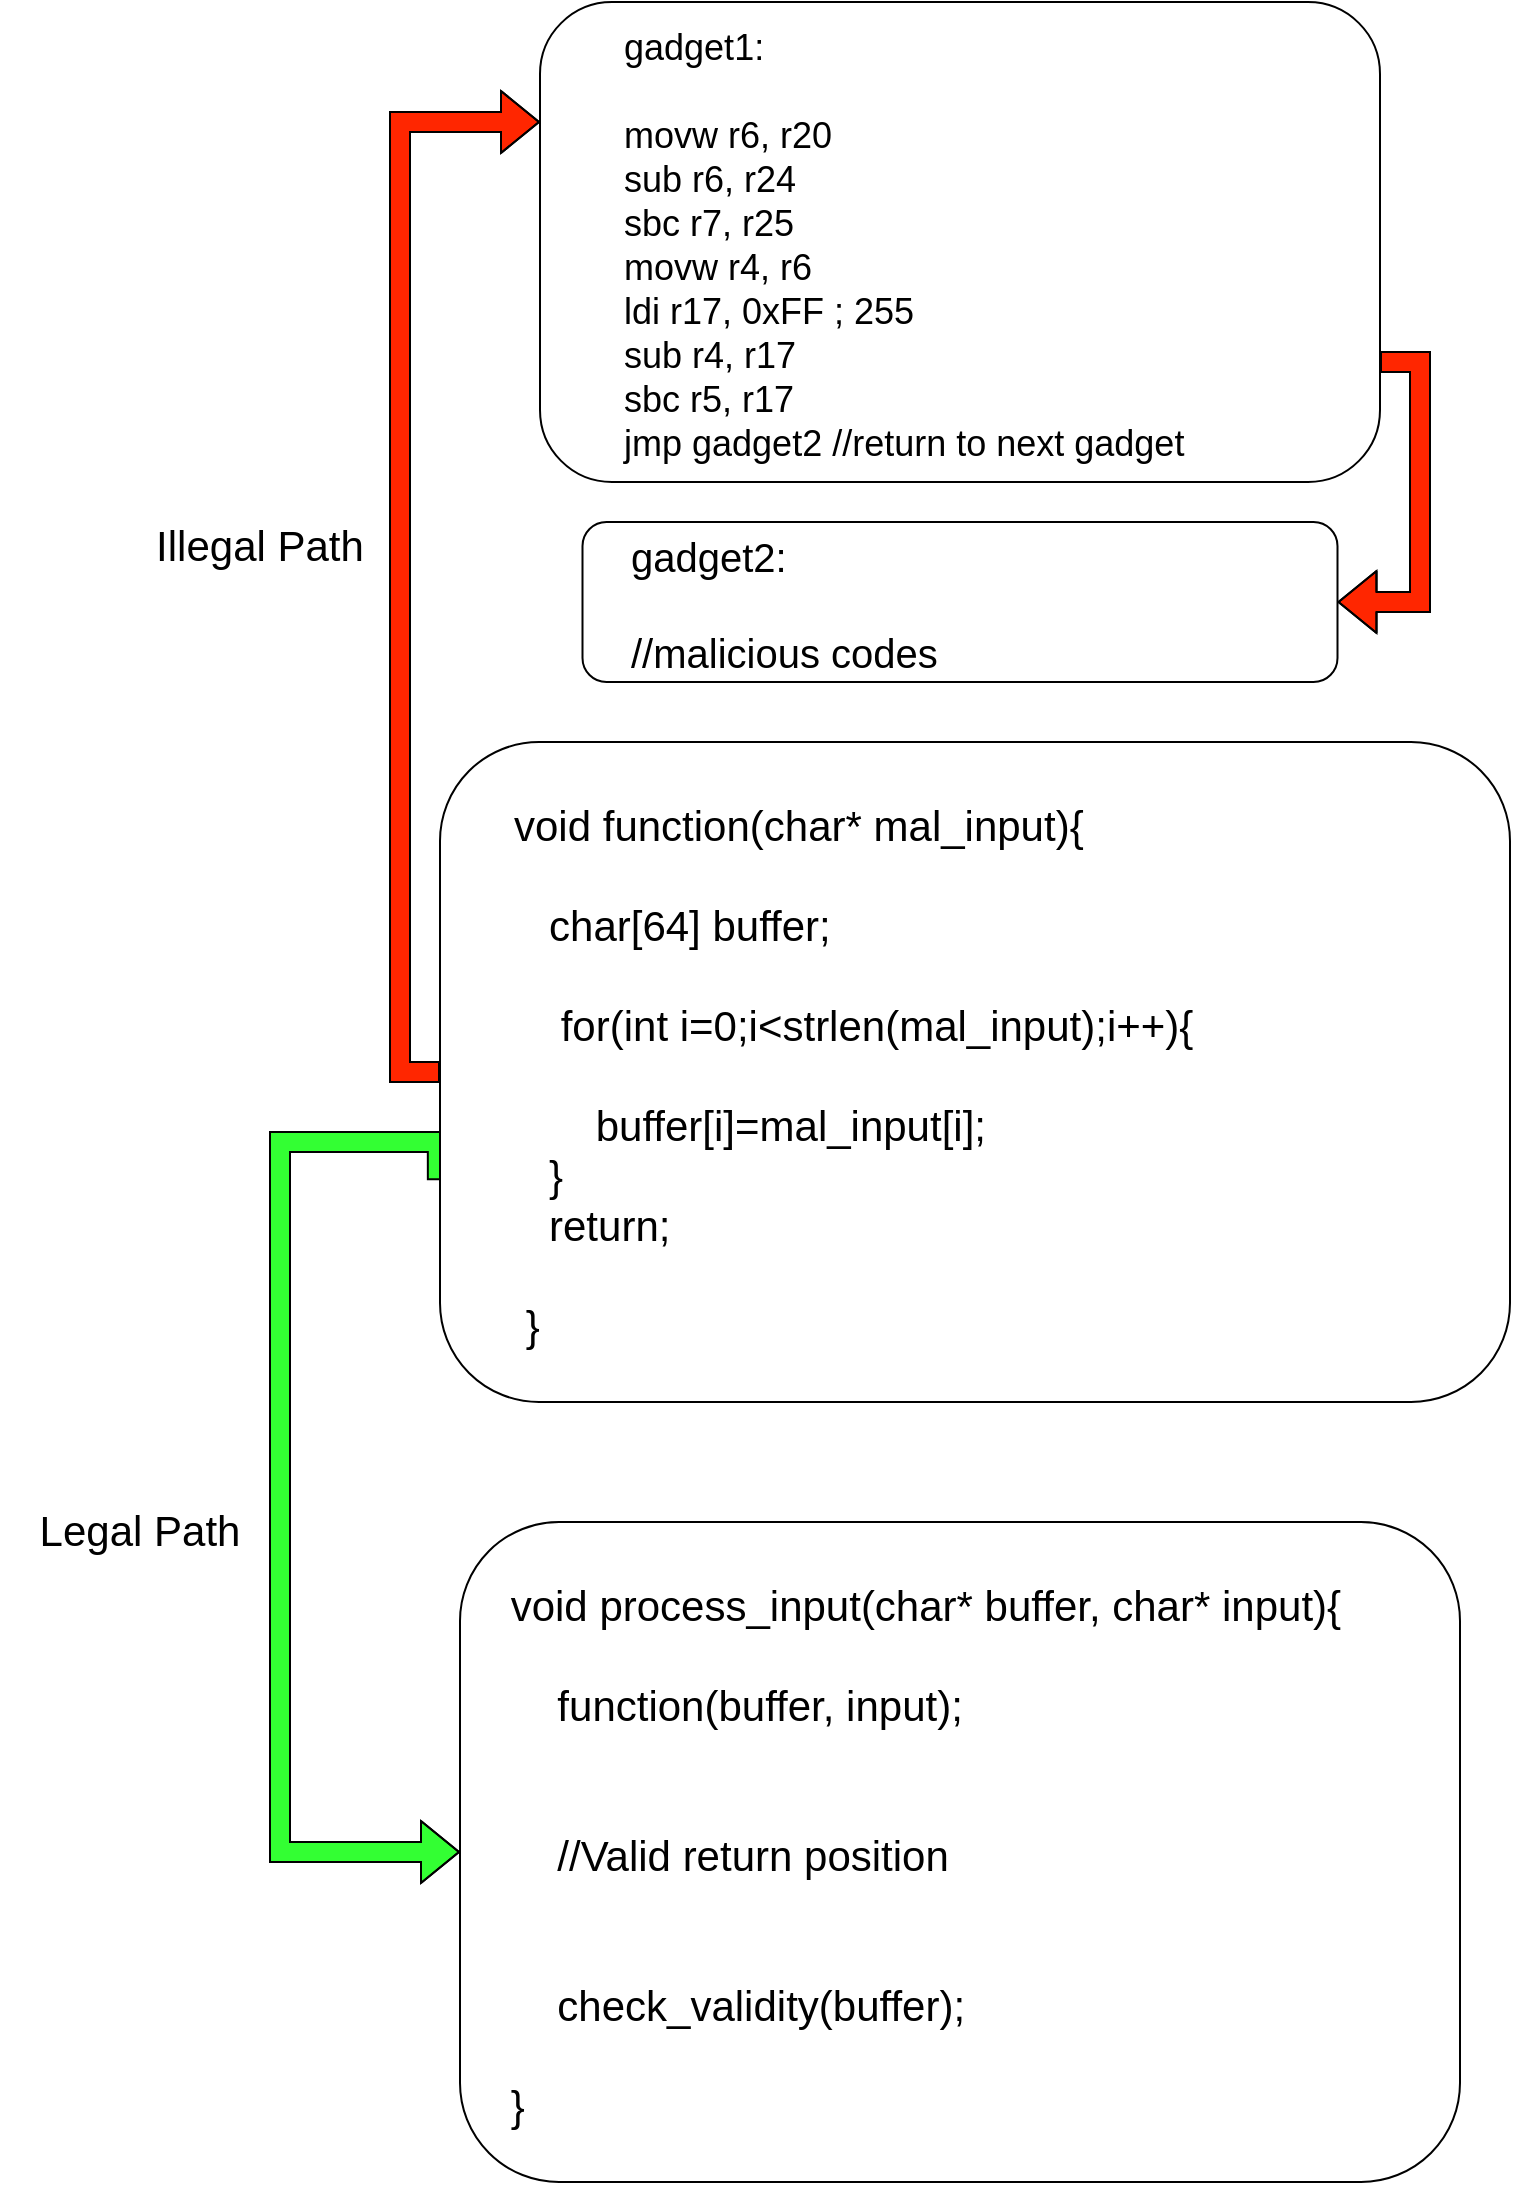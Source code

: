 <mxfile version="21.6.9" type="device">
  <diagram name="Page-1" id="bL2ti3FS8Qn9a3gcwUtS">
    <mxGraphModel dx="2922" dy="1072" grid="1" gridSize="10" guides="1" tooltips="1" connect="1" arrows="1" fold="1" page="1" pageScale="1" pageWidth="850" pageHeight="1100" math="0" shadow="0">
      <root>
        <mxCell id="0" />
        <mxCell id="1" parent="0" />
        <mxCell id="WjyPCUdjmkaTJlq7qZHi-3" value="" style="edgeStyle=orthogonalEdgeStyle;rounded=0;orthogonalLoop=1;jettySize=auto;exitX=0;exitY=0.5;exitDx=0;exitDy=0;entryX=0;entryY=0.25;entryDx=0;entryDy=0;fontStyle=0;shape=flexArrow;fillColor=#ff2600;fontSize=21;" parent="1" source="nyXX6pM8MfZBQfrMpn8g-1" target="nyXX6pM8MfZBQfrMpn8g-5" edge="1">
          <mxGeometry relative="1" as="geometry" />
        </mxCell>
        <mxCell id="WjyPCUdjmkaTJlq7qZHi-7" value="" style="edgeStyle=orthogonalEdgeStyle;rounded=0;orthogonalLoop=1;jettySize=auto;shape=flexArrow;fillColor=#33FF33;fontSize=21;exitX=-0.002;exitY=0.664;exitDx=0;exitDy=0;exitPerimeter=0;entryX=0;entryY=0.5;entryDx=0;entryDy=0;" parent="1" source="nyXX6pM8MfZBQfrMpn8g-1" target="nyXX6pM8MfZBQfrMpn8g-16" edge="1">
          <mxGeometry relative="1" as="geometry">
            <Array as="points">
              <mxPoint x="49" y="680" />
              <mxPoint x="-30" y="680" />
              <mxPoint x="-30" y="1035" />
            </Array>
            <mxPoint y="710" as="sourcePoint" />
            <mxPoint x="-210" y="878" as="targetPoint" />
          </mxGeometry>
        </mxCell>
        <mxCell id="nyXX6pM8MfZBQfrMpn8g-1" value="      void function(char* mal_input){&#xa;&#xa;          char[64] buffer;&#xa;&#xa;          for(int i=0;i&lt;strlen(mal_input);i++){&#xa;&#xa;             buffer[i]=mal_input[i];&#xa;         }&#xa;         return;&#xa;&#xa;       }" style="rounded=1;align=left;fontSize=21;" parent="1" vertex="1">
          <mxGeometry x="50" y="480" width="535" height="330" as="geometry" />
        </mxCell>
        <mxCell id="nyXX6pM8MfZBQfrMpn8g-5" value="        gadget1:&#xa;&#xa;        movw r6, r20&#xa;        sub r6, r24&#xa;        sbc r7, r25&#xa;        movw r4, r6&#xa;        ldi r17, 0xFF ; 255&#xa;        sub r4, r17&#xa;        sbc r5, r17&#xa;        jmp gadget2 //return to next gadget" style="rounded=1;align=left;fontSize=18;" parent="1" vertex="1">
          <mxGeometry x="100" y="110" width="420" height="240" as="geometry" />
        </mxCell>
        <mxCell id="nyXX6pM8MfZBQfrMpn8g-6" value="&#xa;    gadget2:&#xa;&#xa;    //malicious codes&#xa;" style="rounded=1;align=left;fontSize=20;" parent="1" vertex="1">
          <mxGeometry x="121.25" y="370" width="377.5" height="80" as="geometry" />
        </mxCell>
        <mxCell id="nyXX6pM8MfZBQfrMpn8g-16" value="    void process_input(char* buffer, char* input){&#xa;&#xa;&#x9;        function(buffer, input);&#xa;&#xa;&#xa;&#x9;        //Valid return position&#xa;&#xa;&#xa;&#x9;        check_validity(buffer);&#xa;&#xa;    }" style="rounded=1;align=left;fontSize=21;" parent="1" vertex="1">
          <mxGeometry x="60" y="870" width="500" height="330" as="geometry" />
        </mxCell>
        <mxCell id="WjyPCUdjmkaTJlq7qZHi-4" value="" style="edgeStyle=orthogonalEdgeStyle;rounded=0;orthogonalLoop=1;jettySize=auto;entryX=1;entryY=0.5;entryDx=0;entryDy=0;fontStyle=0;shape=flexArrow;fillColor=#ff2600;exitX=1;exitY=0.75;exitDx=0;exitDy=0;fontSize=21;" parent="1" source="nyXX6pM8MfZBQfrMpn8g-5" target="nyXX6pM8MfZBQfrMpn8g-6" edge="1">
          <mxGeometry relative="1" as="geometry">
            <mxPoint x="700" y="360" as="sourcePoint" />
            <mxPoint x="120" y="183" as="targetPoint" />
          </mxGeometry>
        </mxCell>
        <mxCell id="WjyPCUdjmkaTJlq7qZHi-8" value="Illegal Path" style="text;strokeColor=none;fillColor=none;align=center;verticalAlign=middle;rounded=0;fontSize=21;" parent="1" vertex="1">
          <mxGeometry x="-110" y="350" width="140" height="60" as="geometry" />
        </mxCell>
        <mxCell id="WjyPCUdjmkaTJlq7qZHi-10" value="Legal Path&#xa;" style="text;strokeColor=none;fillColor=none;align=center;verticalAlign=middle;rounded=0;fontSize=21;" parent="1" vertex="1">
          <mxGeometry x="-170" y="870" width="140" height="30" as="geometry" />
        </mxCell>
      </root>
    </mxGraphModel>
  </diagram>
</mxfile>
